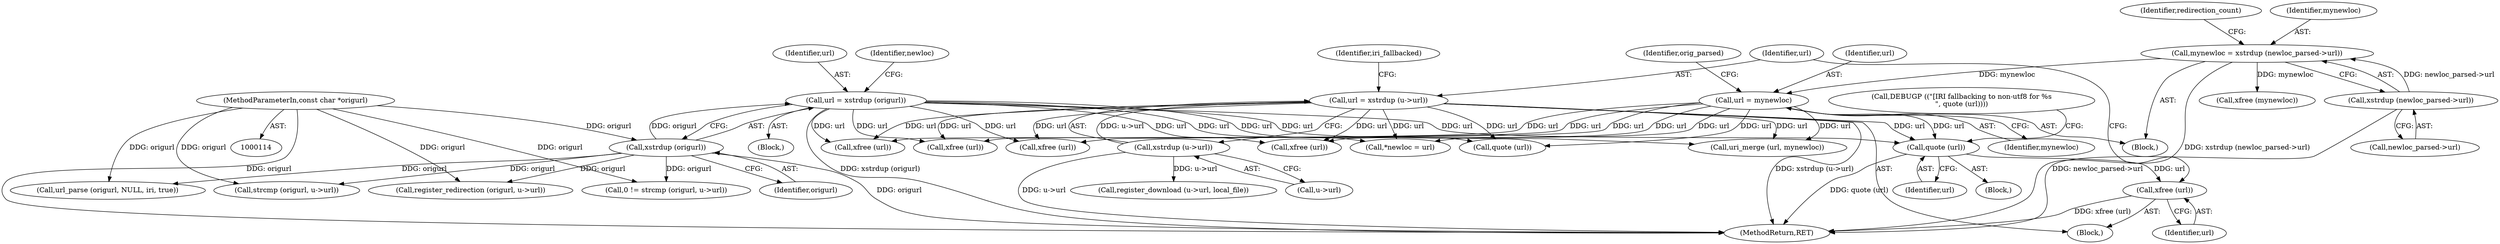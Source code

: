 digraph "0_savannah_e996e322ffd42aaa051602da182d03178d0f13e1_0@API" {
"1000588" [label="(Call,xfree (url))"];
"1000586" [label="(Call,quote (url))"];
"1000524" [label="(Call,url = mynewloc)"];
"1000483" [label="(Call,mynewloc = xstrdup (newloc_parsed->url))"];
"1000485" [label="(Call,xstrdup (newloc_parsed->url))"];
"1000590" [label="(Call,url = xstrdup (u->url))"];
"1000592" [label="(Call,xstrdup (u->url))"];
"1000176" [label="(Call,url = xstrdup (origurl))"];
"1000178" [label="(Call,xstrdup (origurl))"];
"1000116" [label="(MethodParameterIn,const char *origurl)"];
"1000116" [label="(MethodParameterIn,const char *origurl)"];
"1000258" [label="(Call,xfree (url))"];
"1000526" [label="(Identifier,mynewloc)"];
"1000124" [label="(Block,)"];
"1000529" [label="(Identifier,orig_parsed)"];
"1000177" [label="(Identifier,url)"];
"1000575" [label="(Call,url_parse (origurl, NULL, iri, true))"];
"1000589" [label="(Identifier,url)"];
"1000524" [label="(Call,url = mynewloc)"];
"1000592" [label="(Call,xstrdup (u->url))"];
"1000584" [label="(Block,)"];
"1000597" [label="(Identifier,iri_fallbacked)"];
"1000525" [label="(Identifier,url)"];
"1000492" [label="(Identifier,redirection_count)"];
"1000685" [label="(Call,*newloc = url)"];
"1000583" [label="(Call,DEBUGP ((\"[IRI fallbacking to non-utf8 for %s\n\", quote (url))))"];
"1000399" [label="(Block,)"];
"1000484" [label="(Identifier,mynewloc)"];
"1000640" [label="(Call,register_redirection (origurl, u->url))"];
"1000591" [label="(Identifier,url)"];
"1000604" [label="(Call,quote (url))"];
"1000485" [label="(Call,xstrdup (newloc_parsed->url))"];
"1000620" [label="(Call,register_download (u->url, local_file))"];
"1000410" [label="(Call,uri_merge (url, mynewloc))"];
"1000588" [label="(Call,xfree (url))"];
"1000690" [label="(Call,xfree (url))"];
"1000178" [label="(Call,xstrdup (origurl))"];
"1000587" [label="(Identifier,url)"];
"1000710" [label="(MethodReturn,RET)"];
"1000176" [label="(Call,url = xstrdup (origurl))"];
"1000515" [label="(Call,xfree (mynewloc))"];
"1000593" [label="(Call,u->url)"];
"1000483" [label="(Call,mynewloc = xstrdup (newloc_parsed->url))"];
"1000635" [label="(Call,strcmp (origurl, u->url))"];
"1000293" [label="(Call,xfree (url))"];
"1000633" [label="(Call,0 != strcmp (origurl, u->url))"];
"1000179" [label="(Identifier,origurl)"];
"1000586" [label="(Call,quote (url))"];
"1000486" [label="(Call,newloc_parsed->url)"];
"1000181" [label="(Identifier,newloc)"];
"1000582" [label="(Block,)"];
"1000590" [label="(Call,url = xstrdup (u->url))"];
"1000700" [label="(Call,xfree (url))"];
"1000588" -> "1000582"  [label="AST: "];
"1000588" -> "1000589"  [label="CFG: "];
"1000589" -> "1000588"  [label="AST: "];
"1000591" -> "1000588"  [label="CFG: "];
"1000588" -> "1000710"  [label="DDG: xfree (url)"];
"1000586" -> "1000588"  [label="DDG: url"];
"1000586" -> "1000584"  [label="AST: "];
"1000586" -> "1000587"  [label="CFG: "];
"1000587" -> "1000586"  [label="AST: "];
"1000583" -> "1000586"  [label="CFG: "];
"1000586" -> "1000710"  [label="DDG: quote (url)"];
"1000524" -> "1000586"  [label="DDG: url"];
"1000590" -> "1000586"  [label="DDG: url"];
"1000176" -> "1000586"  [label="DDG: url"];
"1000524" -> "1000399"  [label="AST: "];
"1000524" -> "1000526"  [label="CFG: "];
"1000525" -> "1000524"  [label="AST: "];
"1000526" -> "1000524"  [label="AST: "];
"1000529" -> "1000524"  [label="CFG: "];
"1000524" -> "1000258"  [label="DDG: url"];
"1000524" -> "1000293"  [label="DDG: url"];
"1000524" -> "1000410"  [label="DDG: url"];
"1000483" -> "1000524"  [label="DDG: mynewloc"];
"1000524" -> "1000604"  [label="DDG: url"];
"1000524" -> "1000685"  [label="DDG: url"];
"1000524" -> "1000690"  [label="DDG: url"];
"1000524" -> "1000700"  [label="DDG: url"];
"1000483" -> "1000399"  [label="AST: "];
"1000483" -> "1000485"  [label="CFG: "];
"1000484" -> "1000483"  [label="AST: "];
"1000485" -> "1000483"  [label="AST: "];
"1000492" -> "1000483"  [label="CFG: "];
"1000483" -> "1000710"  [label="DDG: xstrdup (newloc_parsed->url)"];
"1000485" -> "1000483"  [label="DDG: newloc_parsed->url"];
"1000483" -> "1000515"  [label="DDG: mynewloc"];
"1000485" -> "1000486"  [label="CFG: "];
"1000486" -> "1000485"  [label="AST: "];
"1000485" -> "1000710"  [label="DDG: newloc_parsed->url"];
"1000590" -> "1000582"  [label="AST: "];
"1000590" -> "1000592"  [label="CFG: "];
"1000591" -> "1000590"  [label="AST: "];
"1000592" -> "1000590"  [label="AST: "];
"1000597" -> "1000590"  [label="CFG: "];
"1000590" -> "1000710"  [label="DDG: xstrdup (u->url)"];
"1000590" -> "1000258"  [label="DDG: url"];
"1000590" -> "1000293"  [label="DDG: url"];
"1000590" -> "1000410"  [label="DDG: url"];
"1000592" -> "1000590"  [label="DDG: u->url"];
"1000590" -> "1000604"  [label="DDG: url"];
"1000590" -> "1000685"  [label="DDG: url"];
"1000590" -> "1000690"  [label="DDG: url"];
"1000590" -> "1000700"  [label="DDG: url"];
"1000592" -> "1000593"  [label="CFG: "];
"1000593" -> "1000592"  [label="AST: "];
"1000592" -> "1000710"  [label="DDG: u->url"];
"1000592" -> "1000620"  [label="DDG: u->url"];
"1000176" -> "1000124"  [label="AST: "];
"1000176" -> "1000178"  [label="CFG: "];
"1000177" -> "1000176"  [label="AST: "];
"1000178" -> "1000176"  [label="AST: "];
"1000181" -> "1000176"  [label="CFG: "];
"1000176" -> "1000710"  [label="DDG: xstrdup (origurl)"];
"1000178" -> "1000176"  [label="DDG: origurl"];
"1000176" -> "1000258"  [label="DDG: url"];
"1000176" -> "1000293"  [label="DDG: url"];
"1000176" -> "1000410"  [label="DDG: url"];
"1000176" -> "1000604"  [label="DDG: url"];
"1000176" -> "1000685"  [label="DDG: url"];
"1000176" -> "1000690"  [label="DDG: url"];
"1000176" -> "1000700"  [label="DDG: url"];
"1000178" -> "1000179"  [label="CFG: "];
"1000179" -> "1000178"  [label="AST: "];
"1000178" -> "1000710"  [label="DDG: origurl"];
"1000116" -> "1000178"  [label="DDG: origurl"];
"1000178" -> "1000575"  [label="DDG: origurl"];
"1000178" -> "1000633"  [label="DDG: origurl"];
"1000178" -> "1000635"  [label="DDG: origurl"];
"1000178" -> "1000640"  [label="DDG: origurl"];
"1000116" -> "1000114"  [label="AST: "];
"1000116" -> "1000710"  [label="DDG: origurl"];
"1000116" -> "1000575"  [label="DDG: origurl"];
"1000116" -> "1000633"  [label="DDG: origurl"];
"1000116" -> "1000635"  [label="DDG: origurl"];
"1000116" -> "1000640"  [label="DDG: origurl"];
}
